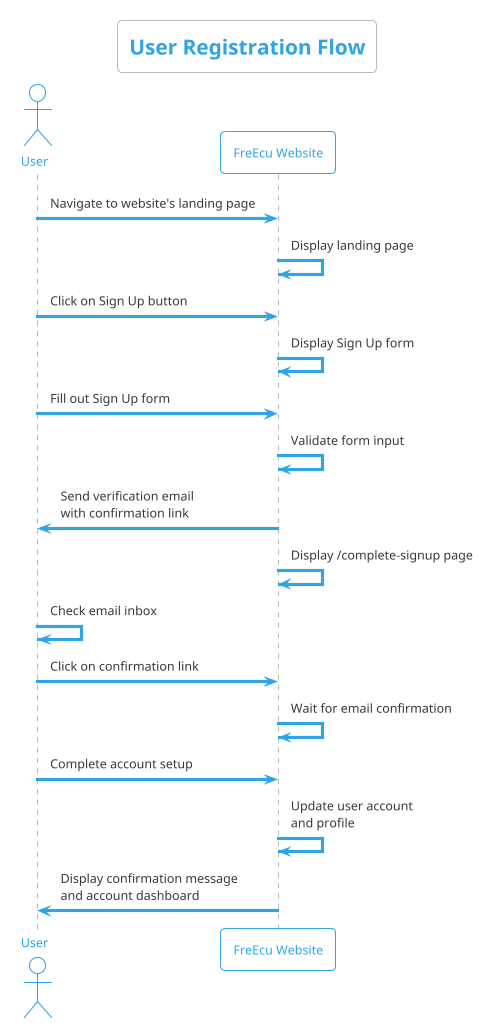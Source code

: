 @startuml registration

!theme cerulean-outline
skinparam defaultFontName Arial
title User Registration Flow

actor User as U
participant "FreEcu Website" as WEB

U -> WEB: Navigate to website's landing page
WEB -> WEB: Display landing page
U -> WEB: Click on Sign Up button
WEB -> WEB: Display Sign Up form
U -> WEB: Fill out Sign Up form
WEB -> WEB: Validate form input
WEB -> U: Send verification email\nwith confirmation link
WEB -> WEB: Display /complete-signup page
U -> U: Check email inbox
U -> WEB: Click on confirmation link
WEB -> WEB: Wait for email confirmation
U -> WEB: Complete account setup
WEB -> WEB: Update user account\nand profile
WEB -> U: Display confirmation message\nand account dashboard
@enduml
